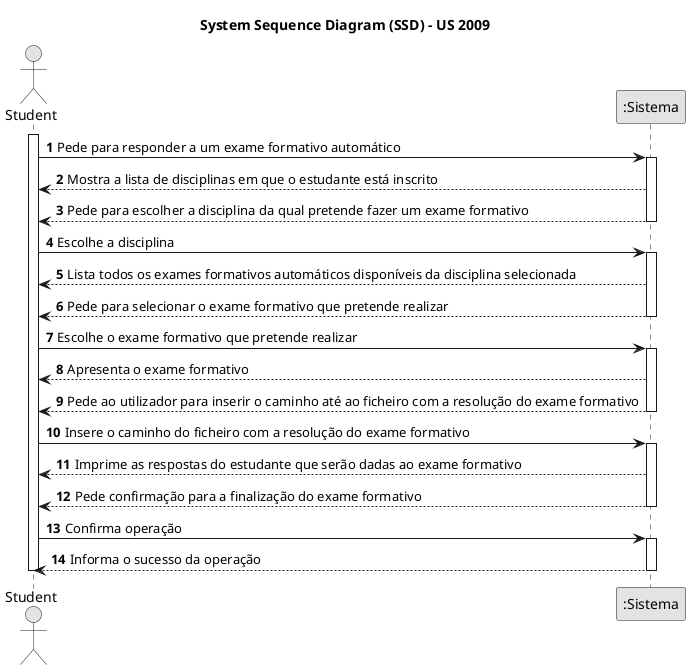 @startuml
skinparam monochrome true
skinparam packageStyle rectangle
skinparam shadowing false

title System Sequence Diagram (SSD) - US 2009
autonumber

actor "Student" as Student
participant ":Sistema" as Sistema

activate Student

    Student -> Sistema : Pede para responder a um exame formativo automático
    activate Sistema
        Sistema --> Student : Mostra a lista de disciplinas em que o estudante está inscrito
        Sistema --> Student : Pede para escolher a disciplina da qual pretende fazer um exame formativo
    deactivate Sistema

    Student -> Sistema : Escolhe a disciplina
    activate Sistema
        Sistema --> Student : Lista todos os exames formativos automáticos disponíveis da disciplina selecionada
        Sistema --> Student : Pede para selecionar o exame formativo que pretende realizar
    deactivate Sistema

    Student -> Sistema : Escolhe o exame formativo que pretende realizar
    activate Sistema
        Sistema --> Student : Apresenta o exame formativo
        Sistema --> Student : Pede ao utilizador para inserir o caminho até ao ficheiro com a resolução do exame formativo
    deactivate Sistema

    Student -> Sistema : Insere o caminho do ficheiro com a resolução do exame formativo
    activate Sistema
        Sistema --> Student : Imprime as respostas do estudante que serão dadas ao exame formativo
        Sistema --> Student : Pede confirmação para a finalização do exame formativo
    deactivate Sistema

    Student -> Sistema : Confirma operação
    activate Sistema
        Sistema --> Student : Informa o sucesso da operação
    deactivate Sistema

deactivate Student

@enduml
